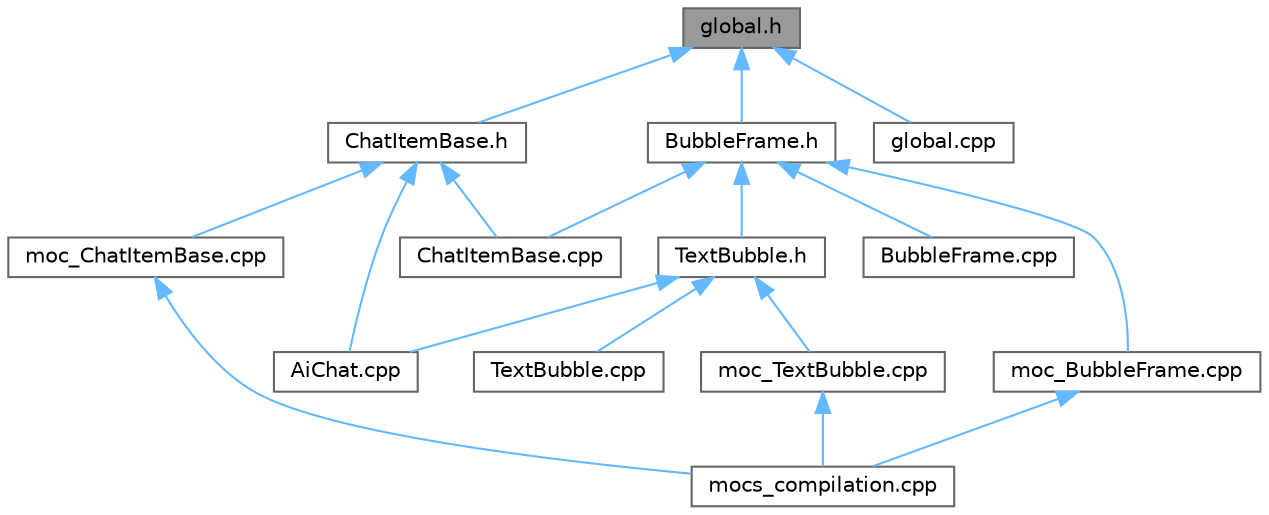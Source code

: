 digraph "global.h"
{
 // LATEX_PDF_SIZE
  bgcolor="transparent";
  edge [fontname=Helvetica,fontsize=10,labelfontname=Helvetica,labelfontsize=10];
  node [fontname=Helvetica,fontsize=10,shape=box,height=0.2,width=0.4];
  Node1 [id="Node000001",label="global.h",height=0.2,width=0.4,color="gray40", fillcolor="grey60", style="filled", fontcolor="black",tooltip="定义全局变量、枚举和结构体"];
  Node1 -> Node2 [id="edge1_Node000001_Node000002",dir="back",color="steelblue1",style="solid",tooltip=" "];
  Node2 [id="Node000002",label="BubbleFrame.h",height=0.2,width=0.4,color="grey40", fillcolor="white", style="filled",URL="$_bubble_frame_8h.html",tooltip="定义 BubbleFrame 类，提供聊天气泡框架"];
  Node2 -> Node3 [id="edge2_Node000002_Node000003",dir="back",color="steelblue1",style="solid",tooltip=" "];
  Node3 [id="Node000003",label="BubbleFrame.cpp",height=0.2,width=0.4,color="grey40", fillcolor="white", style="filled",URL="$_bubble_frame_8cpp.html",tooltip="实现 BubbleFrame 类，提供聊天气泡框架功能"];
  Node2 -> Node4 [id="edge3_Node000002_Node000004",dir="back",color="steelblue1",style="solid",tooltip=" "];
  Node4 [id="Node000004",label="ChatItemBase.cpp",height=0.2,width=0.4,color="grey40", fillcolor="white", style="filled",URL="$_chat_item_base_8cpp.html",tooltip="实现 ChatItemBase 类，提供聊天项基类功能"];
  Node2 -> Node5 [id="edge4_Node000002_Node000005",dir="back",color="steelblue1",style="solid",tooltip=" "];
  Node5 [id="Node000005",label="TextBubble.h",height=0.2,width=0.4,color="grey40", fillcolor="white", style="filled",URL="$_text_bubble_8h.html",tooltip="定义 TextBubble 类，提供文本气泡功能"];
  Node5 -> Node6 [id="edge5_Node000005_Node000006",dir="back",color="steelblue1",style="solid",tooltip=" "];
  Node6 [id="Node000006",label="AiChat.cpp",height=0.2,width=0.4,color="grey40", fillcolor="white", style="filled",URL="$_ai_chat_8cpp.html",tooltip="实现 AiChat 类，提供 AI 聊天界面功能"];
  Node5 -> Node7 [id="edge6_Node000005_Node000007",dir="back",color="steelblue1",style="solid",tooltip=" "];
  Node7 [id="Node000007",label="TextBubble.cpp",height=0.2,width=0.4,color="grey40", fillcolor="white", style="filled",URL="$_text_bubble_8cpp.html",tooltip="实现 TextBubble 类，提供文本气泡功能"];
  Node5 -> Node8 [id="edge7_Node000005_Node000008",dir="back",color="steelblue1",style="solid",tooltip=" "];
  Node8 [id="Node000008",label="moc_TextBubble.cpp",height=0.2,width=0.4,color="grey40", fillcolor="white", style="filled",URL="$moc___text_bubble_8cpp.html",tooltip=" "];
  Node8 -> Node9 [id="edge8_Node000008_Node000009",dir="back",color="steelblue1",style="solid",tooltip=" "];
  Node9 [id="Node000009",label="mocs_compilation.cpp",height=0.2,width=0.4,color="grey40", fillcolor="white", style="filled",URL="$_ku_gou_start_2_ai_chat_2_ai_chat__autogen_2mocs__compilation_8cpp.html",tooltip=" "];
  Node2 -> Node10 [id="edge9_Node000002_Node000010",dir="back",color="steelblue1",style="solid",tooltip=" "];
  Node10 [id="Node000010",label="moc_BubbleFrame.cpp",height=0.2,width=0.4,color="grey40", fillcolor="white", style="filled",URL="$moc___bubble_frame_8cpp.html",tooltip=" "];
  Node10 -> Node9 [id="edge10_Node000010_Node000009",dir="back",color="steelblue1",style="solid",tooltip=" "];
  Node1 -> Node11 [id="edge11_Node000001_Node000011",dir="back",color="steelblue1",style="solid",tooltip=" "];
  Node11 [id="Node000011",label="ChatItemBase.h",height=0.2,width=0.4,color="grey40", fillcolor="white", style="filled",URL="$_chat_item_base_8h.html",tooltip="定义 ChatItemBase 类，提供聊天项基类"];
  Node11 -> Node6 [id="edge12_Node000011_Node000006",dir="back",color="steelblue1",style="solid",tooltip=" "];
  Node11 -> Node4 [id="edge13_Node000011_Node000004",dir="back",color="steelblue1",style="solid",tooltip=" "];
  Node11 -> Node12 [id="edge14_Node000011_Node000012",dir="back",color="steelblue1",style="solid",tooltip=" "];
  Node12 [id="Node000012",label="moc_ChatItemBase.cpp",height=0.2,width=0.4,color="grey40", fillcolor="white", style="filled",URL="$moc___chat_item_base_8cpp.html",tooltip=" "];
  Node12 -> Node9 [id="edge15_Node000012_Node000009",dir="back",color="steelblue1",style="solid",tooltip=" "];
  Node1 -> Node13 [id="edge16_Node000001_Node000013",dir="back",color="steelblue1",style="solid",tooltip=" "];
  Node13 [id="Node000013",label="global.cpp",height=0.2,width=0.4,color="grey40", fillcolor="white", style="filled",URL="$global_8cpp.html",tooltip="实现全局变量和函数"];
}
